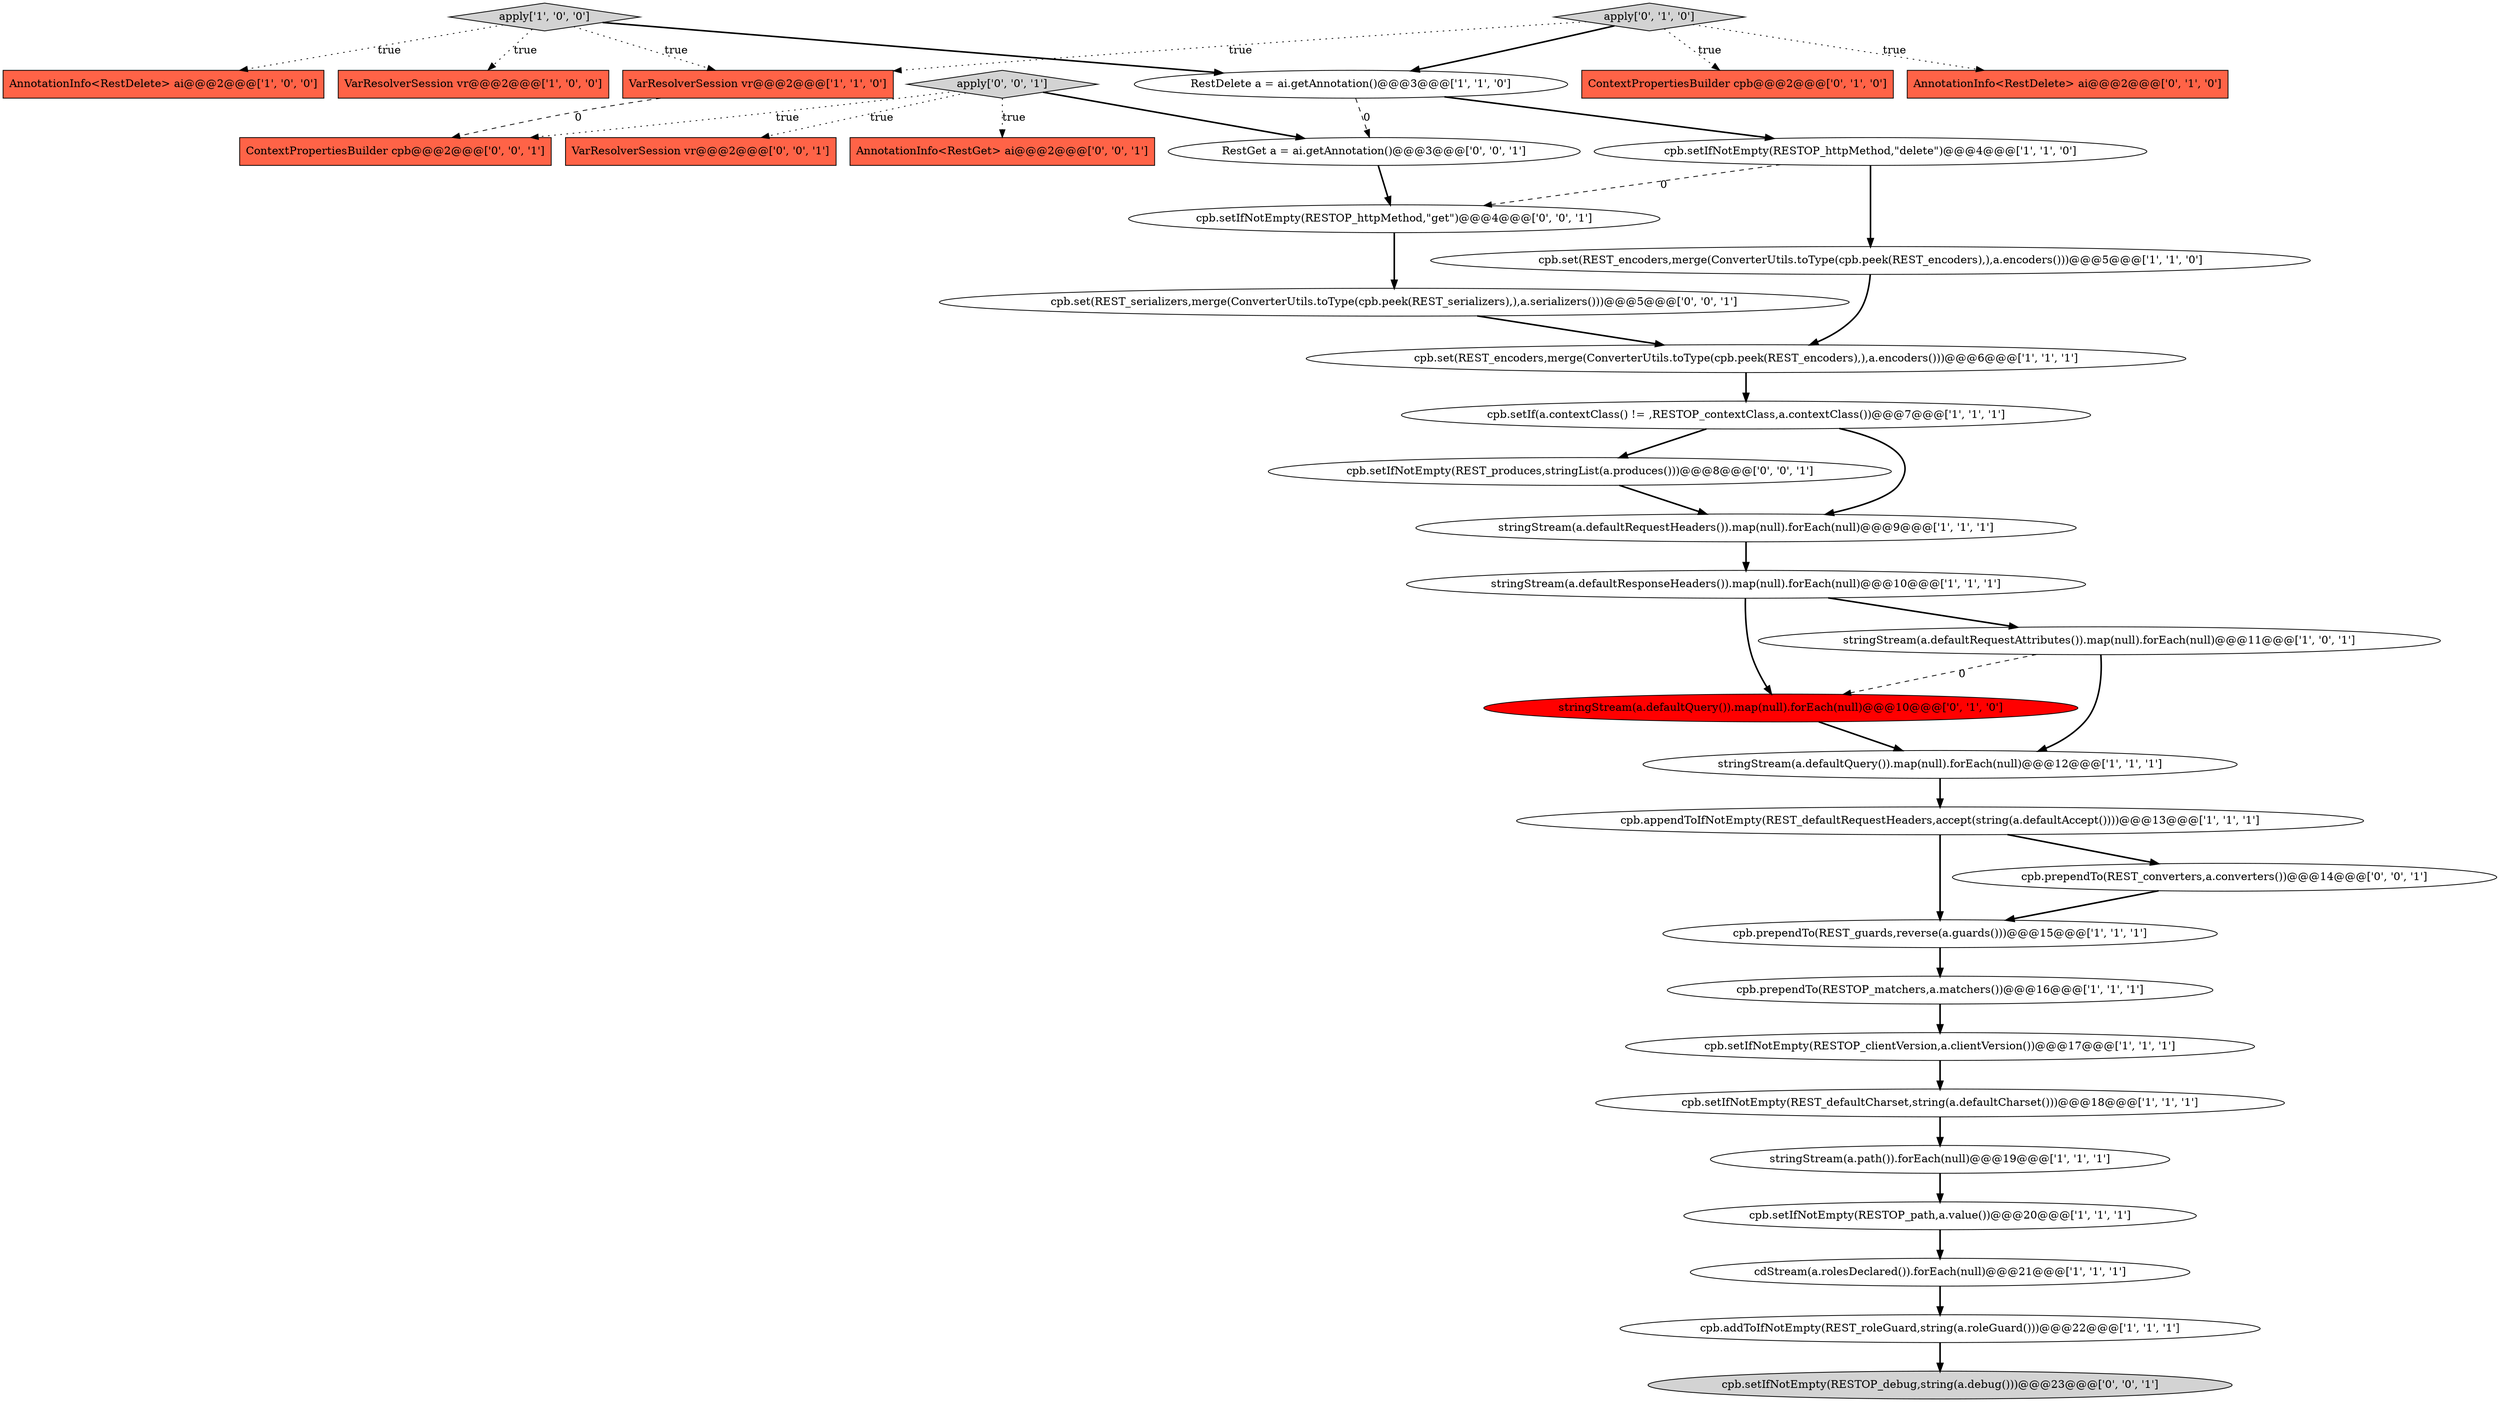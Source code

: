digraph {
32 [style = filled, label = "cpb.setIfNotEmpty(REST_produces,stringList(a.produces()))@@@8@@@['0', '0', '1']", fillcolor = white, shape = ellipse image = "AAA0AAABBB3BBB"];
0 [style = filled, label = "AnnotationInfo<RestDelete> ai@@@2@@@['1', '0', '0']", fillcolor = tomato, shape = box image = "AAA0AAABBB1BBB"];
7 [style = filled, label = "stringStream(a.defaultRequestHeaders()).map(null).forEach(null)@@@9@@@['1', '1', '1']", fillcolor = white, shape = ellipse image = "AAA0AAABBB1BBB"];
15 [style = filled, label = "cpb.prependTo(RESTOP_matchers,a.matchers())@@@16@@@['1', '1', '1']", fillcolor = white, shape = ellipse image = "AAA0AAABBB1BBB"];
21 [style = filled, label = "cpb.setIfNotEmpty(RESTOP_path,a.value())@@@20@@@['1', '1', '1']", fillcolor = white, shape = ellipse image = "AAA0AAABBB1BBB"];
31 [style = filled, label = "ContextPropertiesBuilder cpb@@@2@@@['0', '0', '1']", fillcolor = tomato, shape = box image = "AAA0AAABBB3BBB"];
16 [style = filled, label = "RestDelete a = ai.getAnnotation()@@@3@@@['1', '1', '0']", fillcolor = white, shape = ellipse image = "AAA0AAABBB1BBB"];
20 [style = filled, label = "stringStream(a.path()).forEach(null)@@@19@@@['1', '1', '1']", fillcolor = white, shape = ellipse image = "AAA0AAABBB1BBB"];
12 [style = filled, label = "cpb.setIf(a.contextClass() != ,RESTOP_contextClass,a.contextClass())@@@7@@@['1', '1', '1']", fillcolor = white, shape = ellipse image = "AAA0AAABBB1BBB"];
35 [style = filled, label = "cpb.setIfNotEmpty(RESTOP_httpMethod,\"get\")@@@4@@@['0', '0', '1']", fillcolor = white, shape = ellipse image = "AAA0AAABBB3BBB"];
5 [style = filled, label = "cdStream(a.rolesDeclared()).forEach(null)@@@21@@@['1', '1', '1']", fillcolor = white, shape = ellipse image = "AAA0AAABBB1BBB"];
29 [style = filled, label = "apply['0', '0', '1']", fillcolor = lightgray, shape = diamond image = "AAA0AAABBB3BBB"];
14 [style = filled, label = "cpb.prependTo(REST_guards,reverse(a.guards()))@@@15@@@['1', '1', '1']", fillcolor = white, shape = ellipse image = "AAA0AAABBB1BBB"];
17 [style = filled, label = "apply['1', '0', '0']", fillcolor = lightgray, shape = diamond image = "AAA0AAABBB1BBB"];
4 [style = filled, label = "cpb.appendToIfNotEmpty(REST_defaultRequestHeaders,accept(string(a.defaultAccept())))@@@13@@@['1', '1', '1']", fillcolor = white, shape = ellipse image = "AAA0AAABBB1BBB"];
6 [style = filled, label = "stringStream(a.defaultResponseHeaders()).map(null).forEach(null)@@@10@@@['1', '1', '1']", fillcolor = white, shape = ellipse image = "AAA0AAABBB1BBB"];
18 [style = filled, label = "cpb.setIfNotEmpty(RESTOP_httpMethod,\"delete\")@@@4@@@['1', '1', '0']", fillcolor = white, shape = ellipse image = "AAA0AAABBB1BBB"];
25 [style = filled, label = "ContextPropertiesBuilder cpb@@@2@@@['0', '1', '0']", fillcolor = tomato, shape = box image = "AAA0AAABBB2BBB"];
26 [style = filled, label = "cpb.setIfNotEmpty(RESTOP_debug,string(a.debug()))@@@23@@@['0', '0', '1']", fillcolor = lightgray, shape = ellipse image = "AAA0AAABBB3BBB"];
24 [style = filled, label = "stringStream(a.defaultQuery()).map(null).forEach(null)@@@10@@@['0', '1', '0']", fillcolor = red, shape = ellipse image = "AAA1AAABBB2BBB"];
27 [style = filled, label = "VarResolverSession vr@@@2@@@['0', '0', '1']", fillcolor = tomato, shape = box image = "AAA0AAABBB3BBB"];
10 [style = filled, label = "stringStream(a.defaultQuery()).map(null).forEach(null)@@@12@@@['1', '1', '1']", fillcolor = white, shape = ellipse image = "AAA0AAABBB1BBB"];
11 [style = filled, label = "cpb.setIfNotEmpty(REST_defaultCharset,string(a.defaultCharset()))@@@18@@@['1', '1', '1']", fillcolor = white, shape = ellipse image = "AAA0AAABBB1BBB"];
22 [style = filled, label = "apply['0', '1', '0']", fillcolor = lightgray, shape = diamond image = "AAA0AAABBB2BBB"];
34 [style = filled, label = "cpb.prependTo(REST_converters,a.converters())@@@14@@@['0', '0', '1']", fillcolor = white, shape = ellipse image = "AAA0AAABBB3BBB"];
30 [style = filled, label = "cpb.set(REST_serializers,merge(ConverterUtils.toType(cpb.peek(REST_serializers),),a.serializers()))@@@5@@@['0', '0', '1']", fillcolor = white, shape = ellipse image = "AAA0AAABBB3BBB"];
8 [style = filled, label = "cpb.addToIfNotEmpty(REST_roleGuard,string(a.roleGuard()))@@@22@@@['1', '1', '1']", fillcolor = white, shape = ellipse image = "AAA0AAABBB1BBB"];
23 [style = filled, label = "AnnotationInfo<RestDelete> ai@@@2@@@['0', '1', '0']", fillcolor = tomato, shape = box image = "AAA0AAABBB2BBB"];
28 [style = filled, label = "AnnotationInfo<RestGet> ai@@@2@@@['0', '0', '1']", fillcolor = tomato, shape = box image = "AAA0AAABBB3BBB"];
9 [style = filled, label = "cpb.set(REST_encoders,merge(ConverterUtils.toType(cpb.peek(REST_encoders),),a.encoders()))@@@6@@@['1', '1', '1']", fillcolor = white, shape = ellipse image = "AAA0AAABBB1BBB"];
19 [style = filled, label = "cpb.set(REST_encoders,merge(ConverterUtils.toType(cpb.peek(REST_encoders),),a.encoders()))@@@5@@@['1', '1', '0']", fillcolor = white, shape = ellipse image = "AAA0AAABBB1BBB"];
33 [style = filled, label = "RestGet a = ai.getAnnotation()@@@3@@@['0', '0', '1']", fillcolor = white, shape = ellipse image = "AAA0AAABBB3BBB"];
3 [style = filled, label = "VarResolverSession vr@@@2@@@['1', '1', '0']", fillcolor = tomato, shape = box image = "AAA0AAABBB1BBB"];
2 [style = filled, label = "stringStream(a.defaultRequestAttributes()).map(null).forEach(null)@@@11@@@['1', '0', '1']", fillcolor = white, shape = ellipse image = "AAA0AAABBB1BBB"];
1 [style = filled, label = "VarResolverSession vr@@@2@@@['1', '0', '0']", fillcolor = tomato, shape = box image = "AAA0AAABBB1BBB"];
13 [style = filled, label = "cpb.setIfNotEmpty(RESTOP_clientVersion,a.clientVersion())@@@17@@@['1', '1', '1']", fillcolor = white, shape = ellipse image = "AAA0AAABBB1BBB"];
24->10 [style = bold, label=""];
11->20 [style = bold, label=""];
5->8 [style = bold, label=""];
4->14 [style = bold, label=""];
15->13 [style = bold, label=""];
16->18 [style = bold, label=""];
33->35 [style = bold, label=""];
17->0 [style = dotted, label="true"];
22->23 [style = dotted, label="true"];
3->31 [style = dashed, label="0"];
22->16 [style = bold, label=""];
29->27 [style = dotted, label="true"];
17->1 [style = dotted, label="true"];
22->25 [style = dotted, label="true"];
18->19 [style = bold, label=""];
12->32 [style = bold, label=""];
6->24 [style = bold, label=""];
30->9 [style = bold, label=""];
32->7 [style = bold, label=""];
2->10 [style = bold, label=""];
13->11 [style = bold, label=""];
17->3 [style = dotted, label="true"];
12->7 [style = bold, label=""];
18->35 [style = dashed, label="0"];
6->2 [style = bold, label=""];
20->21 [style = bold, label=""];
21->5 [style = bold, label=""];
29->33 [style = bold, label=""];
29->28 [style = dotted, label="true"];
19->9 [style = bold, label=""];
7->6 [style = bold, label=""];
10->4 [style = bold, label=""];
22->3 [style = dotted, label="true"];
14->15 [style = bold, label=""];
29->31 [style = dotted, label="true"];
34->14 [style = bold, label=""];
9->12 [style = bold, label=""];
16->33 [style = dashed, label="0"];
2->24 [style = dashed, label="0"];
35->30 [style = bold, label=""];
4->34 [style = bold, label=""];
17->16 [style = bold, label=""];
8->26 [style = bold, label=""];
}
